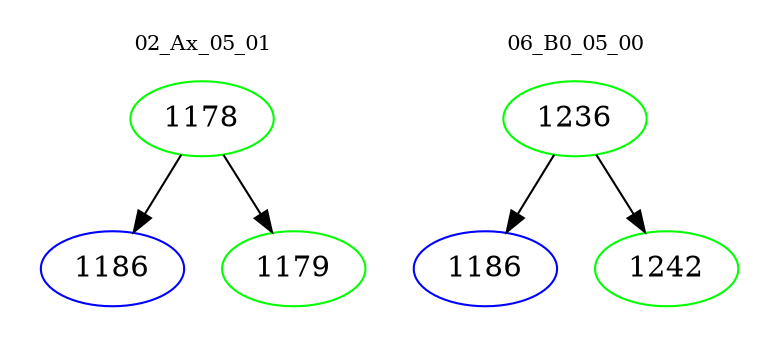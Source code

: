 digraph{
subgraph cluster_0 {
color = white
label = "02_Ax_05_01";
fontsize=10;
T0_1178 [label="1178", color="green"]
T0_1178 -> T0_1186 [color="black"]
T0_1186 [label="1186", color="blue"]
T0_1178 -> T0_1179 [color="black"]
T0_1179 [label="1179", color="green"]
}
subgraph cluster_1 {
color = white
label = "06_B0_05_00";
fontsize=10;
T1_1236 [label="1236", color="green"]
T1_1236 -> T1_1186 [color="black"]
T1_1186 [label="1186", color="blue"]
T1_1236 -> T1_1242 [color="black"]
T1_1242 [label="1242", color="green"]
}
}
